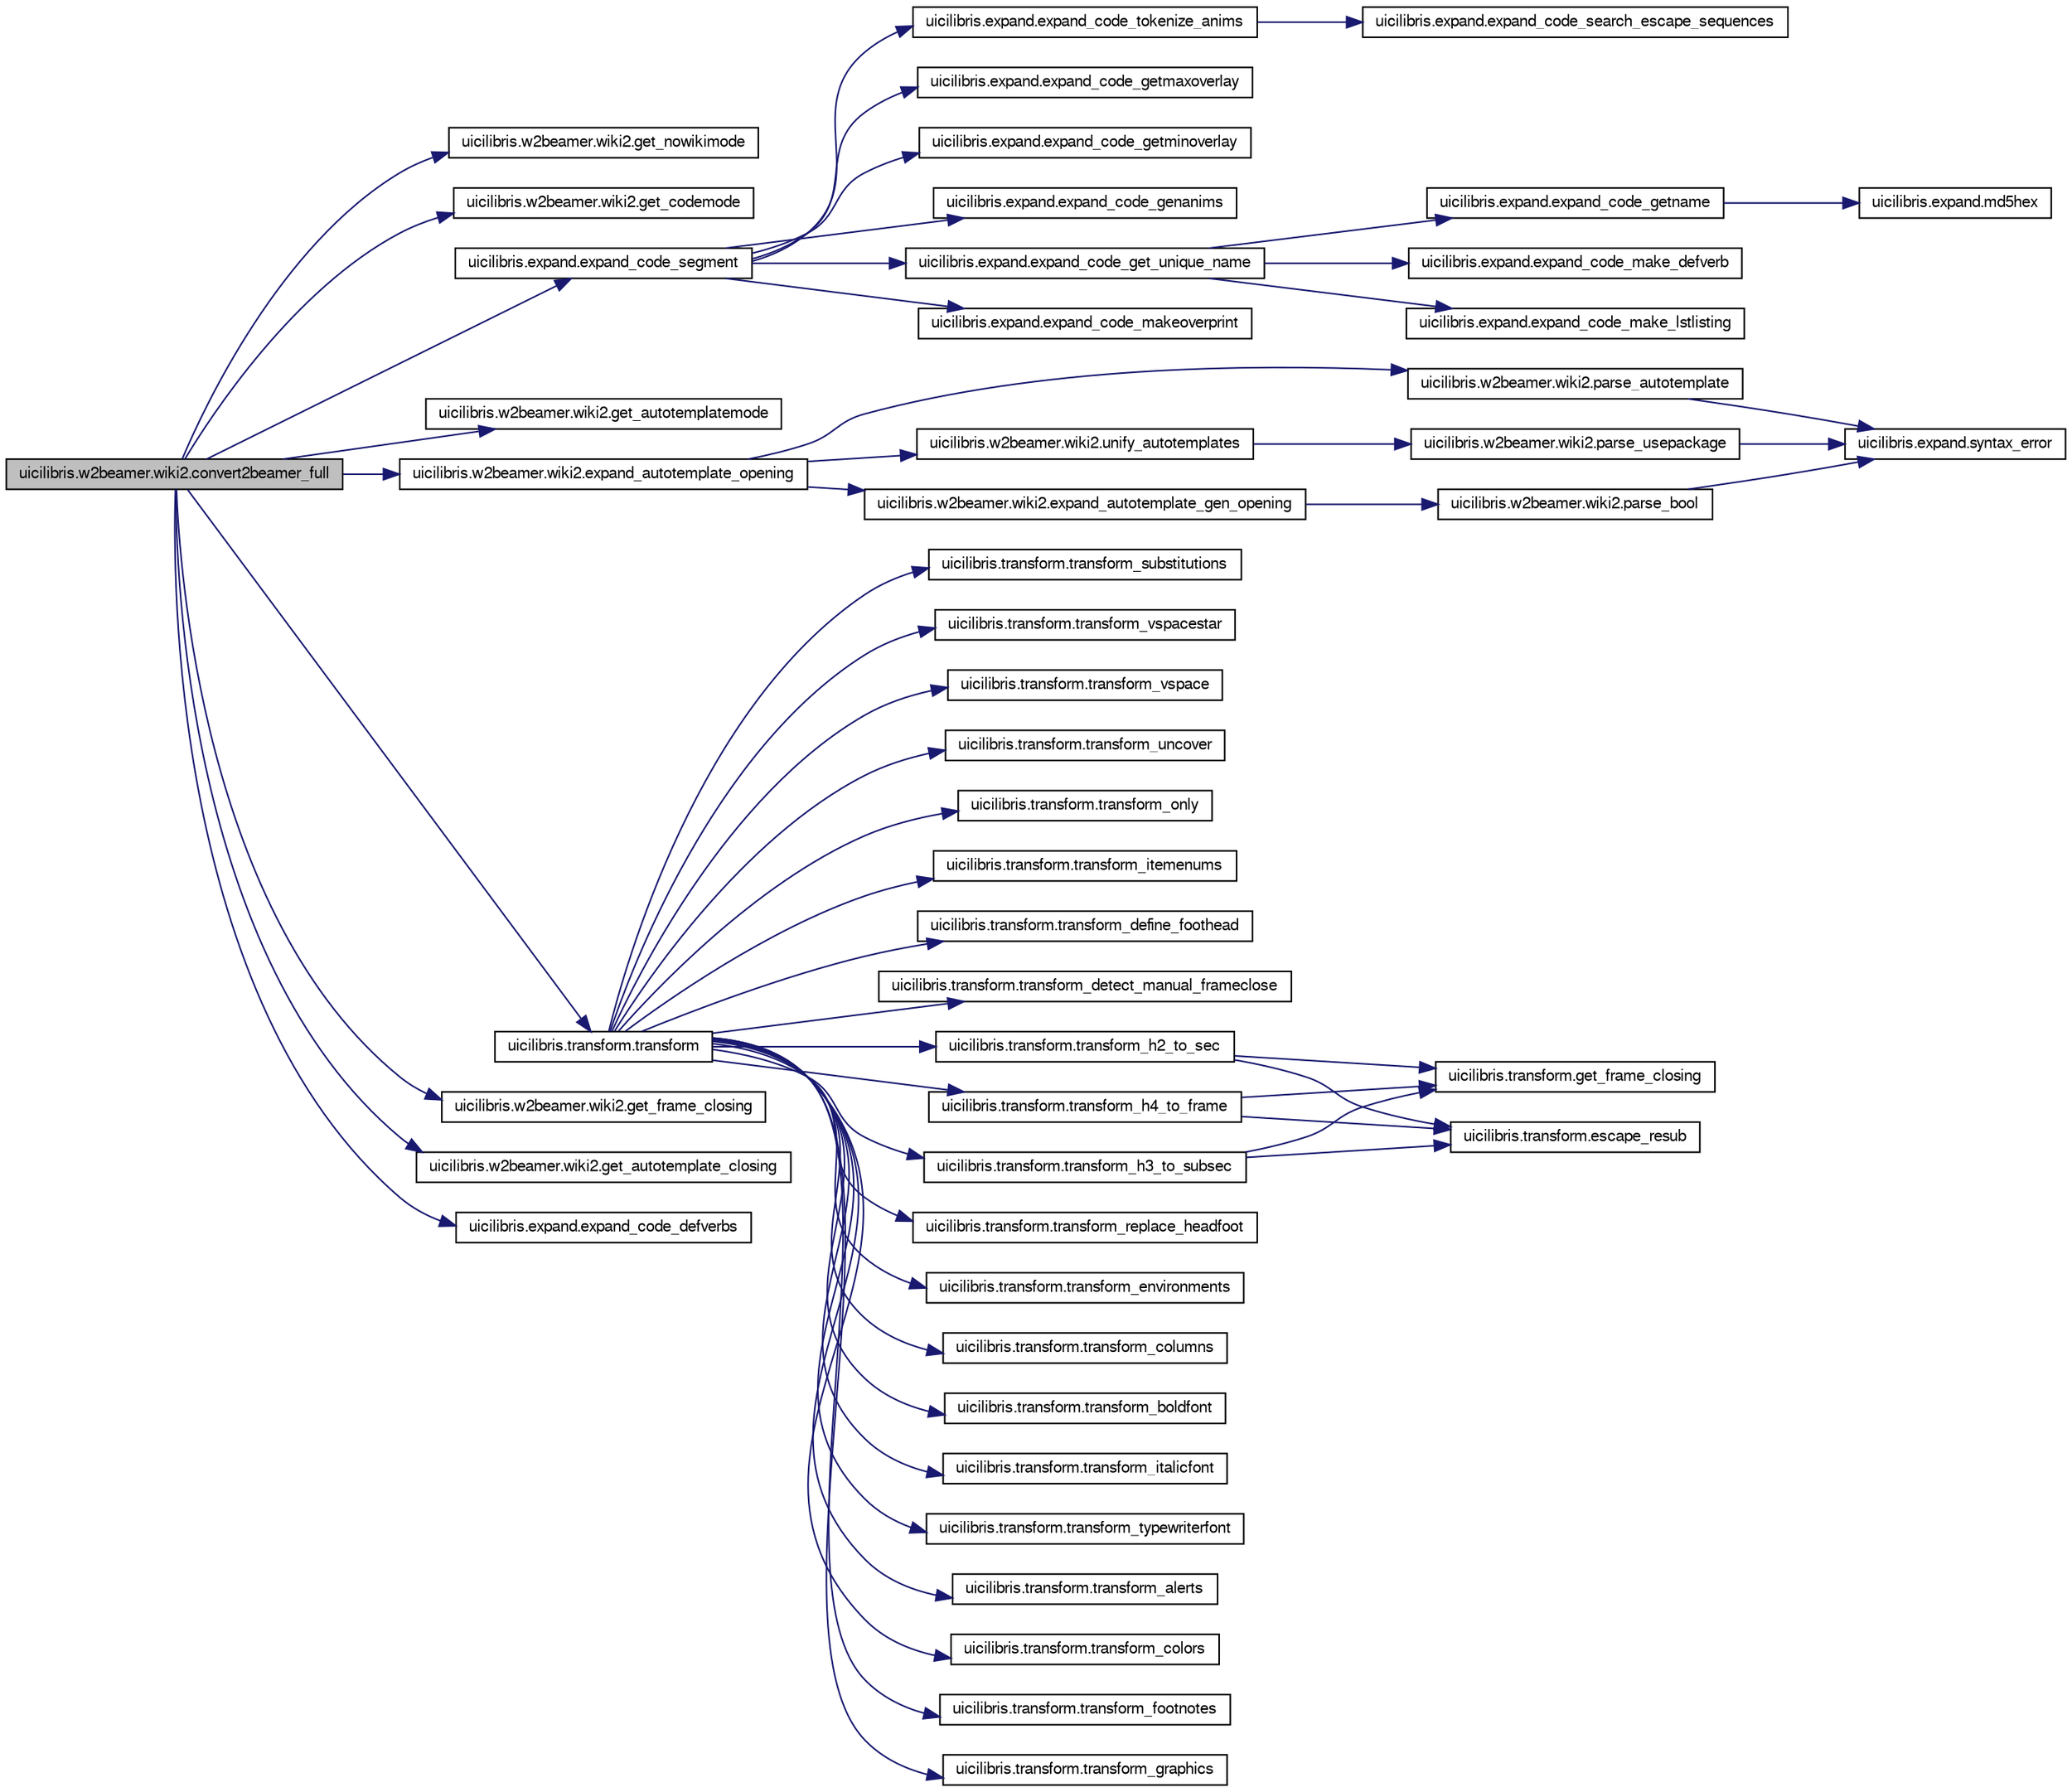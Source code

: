 digraph G
{
  edge [fontname="FreeSans",fontsize="10",labelfontname="FreeSans",labelfontsize="10"];
  node [fontname="FreeSans",fontsize="10",shape=record];
  rankdir="LR";
  Node1 [label="uicilibris.w2beamer.wiki2.convert2beamer_full",height=0.2,width=0.4,color="black", fillcolor="grey75", style="filled" fontcolor="black"];
  Node1 -> Node2 [color="midnightblue",fontsize="10",style="solid",fontname="FreeSans"];
  Node2 [label="uicilibris.w2beamer.wiki2.get_nowikimode",height=0.2,width=0.4,color="black", fillcolor="white", style="filled",URL="$classuicilibris_1_1w2beamer_1_1wiki2.html#af68e65aca522a38a04e2b554fb4cc98c",tooltip="detects the nowiki mode"];
  Node1 -> Node3 [color="midnightblue",fontsize="10",style="solid",fontname="FreeSans"];
  Node3 [label="uicilibris.w2beamer.wiki2.get_codemode",height=0.2,width=0.4,color="black", fillcolor="white", style="filled",URL="$classuicilibris_1_1w2beamer_1_1wiki2.html#aab79bbf3c6b27cba081295252a0f63fa",tooltip="detects the code mode"];
  Node1 -> Node4 [color="midnightblue",fontsize="10",style="solid",fontname="FreeSans"];
  Node4 [label="uicilibris.expand.expand_code_segment",height=0.2,width=0.4,color="black", fillcolor="white", style="filled",URL="$namespaceuicilibris_1_1expand.html#abdb3e9c31f6c9612fb62c0942669b1f3"];
  Node4 -> Node5 [color="midnightblue",fontsize="10",style="solid",fontname="FreeSans"];
  Node5 [label="uicilibris.expand.expand_code_tokenize_anims",height=0.2,width=0.4,color="black", fillcolor="white", style="filled",URL="$namespaceuicilibris_1_1expand.html#ad024d95772cf38f8738b402dee4db35a"];
  Node5 -> Node6 [color="midnightblue",fontsize="10",style="solid",fontname="FreeSans"];
  Node6 [label="uicilibris.expand.expand_code_search_escape_sequences",height=0.2,width=0.4,color="black", fillcolor="white", style="filled",URL="$namespaceuicilibris_1_1expand.html#a85777fc13697754d6dd7e3fcd9a7f144"];
  Node4 -> Node7 [color="midnightblue",fontsize="10",style="solid",fontname="FreeSans"];
  Node7 [label="uicilibris.expand.expand_code_getmaxoverlay",height=0.2,width=0.4,color="black", fillcolor="white", style="filled",URL="$namespaceuicilibris_1_1expand.html#ad3fe792166190040fd892778baa7b447"];
  Node4 -> Node8 [color="midnightblue",fontsize="10",style="solid",fontname="FreeSans"];
  Node8 [label="uicilibris.expand.expand_code_getminoverlay",height=0.2,width=0.4,color="black", fillcolor="white", style="filled",URL="$namespaceuicilibris_1_1expand.html#af9cefca18c66f5901e9063457d69f9b4"];
  Node4 -> Node9 [color="midnightblue",fontsize="10",style="solid",fontname="FreeSans"];
  Node9 [label="uicilibris.expand.expand_code_genanims",height=0.2,width=0.4,color="black", fillcolor="white", style="filled",URL="$namespaceuicilibris_1_1expand.html#a8e259c683afb687da2b775d152ff8e24"];
  Node4 -> Node10 [color="midnightblue",fontsize="10",style="solid",fontname="FreeSans"];
  Node10 [label="uicilibris.expand.expand_code_get_unique_name",height=0.2,width=0.4,color="black", fillcolor="white", style="filled",URL="$namespaceuicilibris_1_1expand.html#a3901a234ee16d466ca5d00b42d206032",tooltip="generate a collision free entry in the defverbs-map and names-list"];
  Node10 -> Node11 [color="midnightblue",fontsize="10",style="solid",fontname="FreeSans"];
  Node11 [label="uicilibris.expand.expand_code_getname",height=0.2,width=0.4,color="black", fillcolor="white", style="filled",URL="$namespaceuicilibris_1_1expand.html#a7d914ad966c87e16ce149c0c67744b36"];
  Node11 -> Node12 [color="midnightblue",fontsize="10",style="solid",fontname="FreeSans"];
  Node12 [label="uicilibris.expand.md5hex",height=0.2,width=0.4,color="black", fillcolor="white", style="filled",URL="$namespaceuicilibris_1_1expand.html#aa7c5fb372f99423998ded9e3bc442bbe"];
  Node10 -> Node13 [color="midnightblue",fontsize="10",style="solid",fontname="FreeSans"];
  Node13 [label="uicilibris.expand.expand_code_make_defverb",height=0.2,width=0.4,color="black", fillcolor="white", style="filled",URL="$namespaceuicilibris_1_1expand.html#acd820eb2d190c4c0d186bb41d070e10e"];
  Node10 -> Node14 [color="midnightblue",fontsize="10",style="solid",fontname="FreeSans"];
  Node14 [label="uicilibris.expand.expand_code_make_lstlisting",height=0.2,width=0.4,color="black", fillcolor="white", style="filled",URL="$namespaceuicilibris_1_1expand.html#a7d52c80223faaefc49dae45d367082e6"];
  Node4 -> Node15 [color="midnightblue",fontsize="10",style="solid",fontname="FreeSans"];
  Node15 [label="uicilibris.expand.expand_code_makeoverprint",height=0.2,width=0.4,color="black", fillcolor="white", style="filled",URL="$namespaceuicilibris_1_1expand.html#a6875f45969d04e6e263e04e1b50a615c"];
  Node1 -> Node16 [color="midnightblue",fontsize="10",style="solid",fontname="FreeSans"];
  Node16 [label="uicilibris.w2beamer.wiki2.get_autotemplatemode",height=0.2,width=0.4,color="black", fillcolor="white", style="filled",URL="$classuicilibris_1_1w2beamer_1_1wiki2.html#aeeae8754f221fcdaa0031a3ebd29f4ca",tooltip="detects the auto template mode"];
  Node1 -> Node17 [color="midnightblue",fontsize="10",style="solid",fontname="FreeSans"];
  Node17 [label="uicilibris.w2beamer.wiki2.expand_autotemplate_opening",height=0.2,width=0.4,color="black", fillcolor="white", style="filled",URL="$classuicilibris_1_1w2beamer_1_1wiki2.html#acbab4fd2162a8e7a204e00f235893b50",tooltip="expands the output code to insert an automated template"];
  Node17 -> Node18 [color="midnightblue",fontsize="10",style="solid",fontname="FreeSans"];
  Node18 [label="uicilibris.w2beamer.wiki2.parse_autotemplate",height=0.2,width=0.4,color="black", fillcolor="white", style="filled",URL="$classuicilibris_1_1w2beamer_1_1wiki2.html#abc1901a575f216a1427281132078cd7f"];
  Node18 -> Node19 [color="midnightblue",fontsize="10",style="solid",fontname="FreeSans"];
  Node19 [label="uicilibris.expand.syntax_error",height=0.2,width=0.4,color="black", fillcolor="white", style="filled",URL="$namespaceuicilibris_1_1expand.html#a7c2e494ec8fac69541f38ff597769ea1"];
  Node17 -> Node20 [color="midnightblue",fontsize="10",style="solid",fontname="FreeSans"];
  Node20 [label="uicilibris.w2beamer.wiki2.unify_autotemplates",height=0.2,width=0.4,color="black", fillcolor="white", style="filled",URL="$classuicilibris_1_1w2beamer_1_1wiki2.html#a1e0b672398214778819169565f21df83"];
  Node20 -> Node21 [color="midnightblue",fontsize="10",style="solid",fontname="FreeSans"];
  Node21 [label="uicilibris.w2beamer.wiki2.parse_usepackage",height=0.2,width=0.4,color="black", fillcolor="white", style="filled",URL="$classuicilibris_1_1w2beamer_1_1wiki2.html#af6b7872773c2e736d638fa632d2b03fe"];
  Node21 -> Node19 [color="midnightblue",fontsize="10",style="solid",fontname="FreeSans"];
  Node17 -> Node22 [color="midnightblue",fontsize="10",style="solid",fontname="FreeSans"];
  Node22 [label="uicilibris.w2beamer.wiki2.expand_autotemplate_gen_opening",height=0.2,width=0.4,color="black", fillcolor="white", style="filled",URL="$classuicilibris_1_1w2beamer_1_1wiki2.html#a31de2fe8c2ec727221fc0db6f7d1c612"];
  Node22 -> Node23 [color="midnightblue",fontsize="10",style="solid",fontname="FreeSans"];
  Node23 [label="uicilibris.w2beamer.wiki2.parse_bool",height=0.2,width=0.4,color="black", fillcolor="white", style="filled",URL="$classuicilibris_1_1w2beamer_1_1wiki2.html#a26ffbd6fc6b88ef262e2bbdf6bcc3ab8"];
  Node23 -> Node19 [color="midnightblue",fontsize="10",style="solid",fontname="FreeSans"];
  Node1 -> Node24 [color="midnightblue",fontsize="10",style="solid",fontname="FreeSans"];
  Node24 [label="uicilibris.transform.transform",height=0.2,width=0.4,color="black", fillcolor="white", style="filled",URL="$namespaceuicilibris_1_1transform.html#aa5adf0b376da8267267888f82780fe8f",tooltip="convert/transform one line in context of state for w2beamer (wiki to beamer)"];
  Node24 -> Node25 [color="midnightblue",fontsize="10",style="solid",fontname="FreeSans"];
  Node25 [label="uicilibris.transform.transform_define_foothead",height=0.2,width=0.4,color="black", fillcolor="white", style="filled",URL="$namespaceuicilibris_1_1transform.html#aa8b7f3f1ff9b3d23518c343b99a77b64",tooltip="header and footer definitions"];
  Node24 -> Node26 [color="midnightblue",fontsize="10",style="solid",fontname="FreeSans"];
  Node26 [label="uicilibris.transform.transform_detect_manual_frameclose",height=0.2,width=0.4,color="black", fillcolor="white", style="filled",URL="$namespaceuicilibris_1_1transform.html#ae7114bbf6b1f5fe97b0d4e6b8037fd83",tooltip="detect manual closing of frames"];
  Node24 -> Node27 [color="midnightblue",fontsize="10",style="solid",fontname="FreeSans"];
  Node27 [label="uicilibris.transform.transform_h4_to_frame",height=0.2,width=0.4,color="black", fillcolor="white", style="filled",URL="$namespaceuicilibris_1_1transform.html#af3b3a54f8bb65069951c6b693f107ffe",tooltip="headings (3) to frames"];
  Node27 -> Node28 [color="midnightblue",fontsize="10",style="solid",fontname="FreeSans"];
  Node28 [label="uicilibris.transform.escape_resub",height=0.2,width=0.4,color="black", fillcolor="white", style="filled",URL="$namespaceuicilibris_1_1transform.html#aa64a6c96679a86a7476091e3800eeb1d"];
  Node27 -> Node29 [color="midnightblue",fontsize="10",style="solid",fontname="FreeSans"];
  Node29 [label="uicilibris.transform.get_frame_closing",height=0.2,width=0.4,color="black", fillcolor="white", style="filled",URL="$namespaceuicilibris_1_1transform.html#a5fd016b32b6c371cfc6a64805c869bf2"];
  Node24 -> Node30 [color="midnightblue",fontsize="10",style="solid",fontname="FreeSans"];
  Node30 [label="uicilibris.transform.transform_h3_to_subsec",height=0.2,width=0.4,color="black", fillcolor="white", style="filled",URL="$namespaceuicilibris_1_1transform.html#af5f99adea6602bc8a737693e9bbb42db",tooltip="headings (2) to subsections"];
  Node30 -> Node28 [color="midnightblue",fontsize="10",style="solid",fontname="FreeSans"];
  Node30 -> Node29 [color="midnightblue",fontsize="10",style="solid",fontname="FreeSans"];
  Node24 -> Node31 [color="midnightblue",fontsize="10",style="solid",fontname="FreeSans"];
  Node31 [label="uicilibris.transform.transform_h2_to_sec",height=0.2,width=0.4,color="black", fillcolor="white", style="filled",URL="$namespaceuicilibris_1_1transform.html#acc6bfd3da7f1657fc0bbd55685a112b0",tooltip="headings (1) to sections"];
  Node31 -> Node28 [color="midnightblue",fontsize="10",style="solid",fontname="FreeSans"];
  Node31 -> Node29 [color="midnightblue",fontsize="10",style="solid",fontname="FreeSans"];
  Node24 -> Node32 [color="midnightblue",fontsize="10",style="solid",fontname="FreeSans"];
  Node32 [label="uicilibris.transform.transform_replace_headfoot",height=0.2,width=0.4,color="black", fillcolor="white", style="filled",URL="$namespaceuicilibris_1_1transform.html#af94a2eb2a5f807cbd5ee814fdd318d50"];
  Node24 -> Node33 [color="midnightblue",fontsize="10",style="solid",fontname="FreeSans"];
  Node33 [label="uicilibris.transform.transform_environments",height=0.2,width=0.4,color="black", fillcolor="white", style="filled",URL="$namespaceuicilibris_1_1transform.html#a27e91c2f8fb8ba1f34dce7f6111a3b4c",tooltip="latex environments, the users takes full responsibility for closing ALL opened environments exampe: &lt;..."];
  Node24 -> Node34 [color="midnightblue",fontsize="10",style="solid",fontname="FreeSans"];
  Node34 [label="uicilibris.transform.transform_columns",height=0.2,width=0.4,color="black", fillcolor="white", style="filled",URL="$namespaceuicilibris_1_1transform.html#a4e36567d6f7659c10d179fec4092398a",tooltip="columns"];
  Node24 -> Node35 [color="midnightblue",fontsize="10",style="solid",fontname="FreeSans"];
  Node35 [label="uicilibris.transform.transform_boldfont",height=0.2,width=0.4,color="black", fillcolor="white", style="filled",URL="$namespaceuicilibris_1_1transform.html#ad3c2902376497c6e1504dfcb830eac9a",tooltip="bold font"];
  Node24 -> Node36 [color="midnightblue",fontsize="10",style="solid",fontname="FreeSans"];
  Node36 [label="uicilibris.transform.transform_italicfont",height=0.2,width=0.4,color="black", fillcolor="white", style="filled",URL="$namespaceuicilibris_1_1transform.html#a40ff5313cc423d40d9d412d7dcbecf75",tooltip="italic font"];
  Node24 -> Node37 [color="midnightblue",fontsize="10",style="solid",fontname="FreeSans"];
  Node37 [label="uicilibris.transform.transform_typewriterfont",height=0.2,width=0.4,color="black", fillcolor="white", style="filled",URL="$namespaceuicilibris_1_1transform.html#a6d96b97868833f6e38d5f9daf31e8f33",tooltip="typewriter font"];
  Node24 -> Node38 [color="midnightblue",fontsize="10",style="solid",fontname="FreeSans"];
  Node38 [label="uicilibris.transform.transform_alerts",height=0.2,width=0.4,color="black", fillcolor="white", style="filled",URL="$namespaceuicilibris_1_1transform.html#a2fc9a6c122cbc1b999a471477a64fb62",tooltip="alerts"];
  Node24 -> Node39 [color="midnightblue",fontsize="10",style="solid",fontname="FreeSans"];
  Node39 [label="uicilibris.transform.transform_colors",height=0.2,width=0.4,color="black", fillcolor="white", style="filled",URL="$namespaceuicilibris_1_1transform.html#a00c2a9e039c34057f476d761315acfa6",tooltip="colors"];
  Node24 -> Node40 [color="midnightblue",fontsize="10",style="solid",fontname="FreeSans"];
  Node40 [label="uicilibris.transform.transform_footnotes",height=0.2,width=0.4,color="black", fillcolor="white", style="filled",URL="$namespaceuicilibris_1_1transform.html#ac45e3973b902e7c02e246047e18ae905",tooltip="footnotes"];
  Node24 -> Node41 [color="midnightblue",fontsize="10",style="solid",fontname="FreeSans"];
  Node41 [label="uicilibris.transform.transform_graphics",height=0.2,width=0.4,color="black", fillcolor="white", style="filled",URL="$namespaceuicilibris_1_1transform.html#ab8faf91922cc5d59a8514e6acce5075c",tooltip="figures/images"];
  Node24 -> Node42 [color="midnightblue",fontsize="10",style="solid",fontname="FreeSans"];
  Node42 [label="uicilibris.transform.transform_substitutions",height=0.2,width=0.4,color="black", fillcolor="white", style="filled",URL="$namespaceuicilibris_1_1transform.html#a5fb61a8d93475412b207f587a48e80ce",tooltip="substitutions"];
  Node24 -> Node43 [color="midnightblue",fontsize="10",style="solid",fontname="FreeSans"];
  Node43 [label="uicilibris.transform.transform_vspacestar",height=0.2,width=0.4,color="black", fillcolor="white", style="filled",URL="$namespaceuicilibris_1_1transform.html#af4f92cee8930d07dfc60315e76f03731",tooltip="vspace*"];
  Node24 -> Node44 [color="midnightblue",fontsize="10",style="solid",fontname="FreeSans"];
  Node44 [label="uicilibris.transform.transform_vspace",height=0.2,width=0.4,color="black", fillcolor="white", style="filled",URL="$namespaceuicilibris_1_1transform.html#a8adcacf533db438a70c9651e3a2e7ec4",tooltip="vspace"];
  Node24 -> Node45 [color="midnightblue",fontsize="10",style="solid",fontname="FreeSans"];
  Node45 [label="uicilibris.transform.transform_uncover",height=0.2,width=0.4,color="black", fillcolor="white", style="filled",URL="$namespaceuicilibris_1_1transform.html#a52daa3a244158c52fd57576e9a69ef41",tooltip="uncover"];
  Node24 -> Node46 [color="midnightblue",fontsize="10",style="solid",fontname="FreeSans"];
  Node46 [label="uicilibris.transform.transform_only",height=0.2,width=0.4,color="black", fillcolor="white", style="filled",URL="$namespaceuicilibris_1_1transform.html#a8620efb1962df1bb0db835c4acd4d8ae",tooltip="only"];
  Node24 -> Node47 [color="midnightblue",fontsize="10",style="solid",fontname="FreeSans"];
  Node47 [label="uicilibris.transform.transform_itemenums",height=0.2,width=0.4,color="black", fillcolor="white", style="filled",URL="$namespaceuicilibris_1_1transform.html#a5e4e43440e494b5328b11bbd2e0ae90e",tooltip="handle itemizations/enumerations"];
  Node1 -> Node48 [color="midnightblue",fontsize="10",style="solid",fontname="FreeSans"];
  Node48 [label="uicilibris.w2beamer.wiki2.get_frame_closing",height=0.2,width=0.4,color="black", fillcolor="white", style="filled",URL="$classuicilibris_1_1w2beamer_1_1wiki2.html#ab1f64fca38fa5812febde88049e4f9c7"];
  Node1 -> Node49 [color="midnightblue",fontsize="10",style="solid",fontname="FreeSans"];
  Node49 [label="uicilibris.w2beamer.wiki2.get_autotemplate_closing",height=0.2,width=0.4,color="black", fillcolor="white", style="filled",URL="$classuicilibris_1_1w2beamer_1_1wiki2.html#a592c26c487db6799f617db81b0466005"];
  Node1 -> Node50 [color="midnightblue",fontsize="10",style="solid",fontname="FreeSans"];
  Node50 [label="uicilibris.expand.expand_code_defverbs",height=0.2,width=0.4,color="black", fillcolor="white", style="filled",URL="$namespaceuicilibris_1_1expand.html#acfb355ad092498b21afc04582c4302ec"];
}
